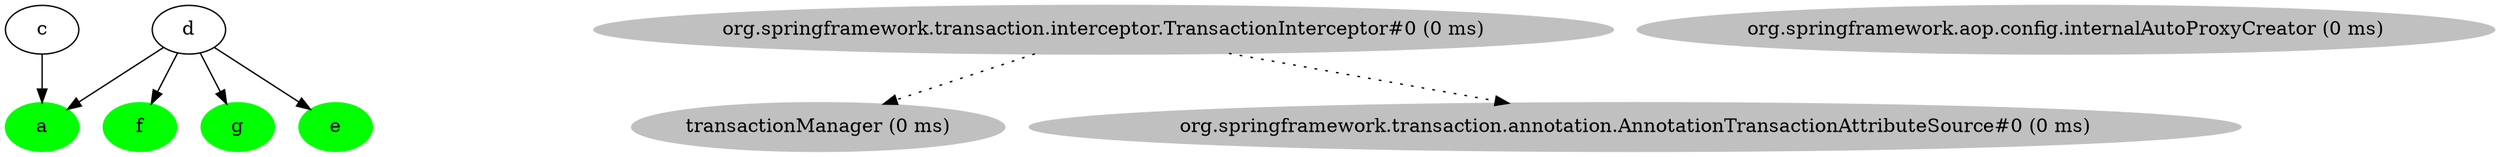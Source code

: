 digraph g {
  d[label="d" ]
  c[label="c" ]
  a[label="a" style=filled color=green]
  f[label="f" style=filled color=green]
  g[label="g" style=filled color=green]
  e[label="e" style=filled color=green]
  transactionManager[label="transactionManager (0 ms)" style=filled color=grey]
  org_springframework_transaction_annotation_AnnotationTransactionAttributeSource_0[label="org.springframework.transaction.annotation.AnnotationTransactionAttributeSource#0 (0 ms)" style=filled color=grey]
  org_springframework_aop_config_internalAutoProxyCreator[label="org.springframework.aop.config.internalAutoProxyCreator (0 ms)" style=filled color=grey]
  org_springframework_transaction_interceptor_TransactionInterceptor_0[label="org.springframework.transaction.interceptor.TransactionInterceptor#0 (0 ms)" style=filled color=grey]
  d -> a []
  d -> f []
  d -> g []
  d -> e []
  c -> a []
  org_springframework_transaction_interceptor_TransactionInterceptor_0 -> transactionManager [style=dotted]
  org_springframework_transaction_interceptor_TransactionInterceptor_0 -> org_springframework_transaction_annotation_AnnotationTransactionAttributeSource_0 [style=dotted]
}
